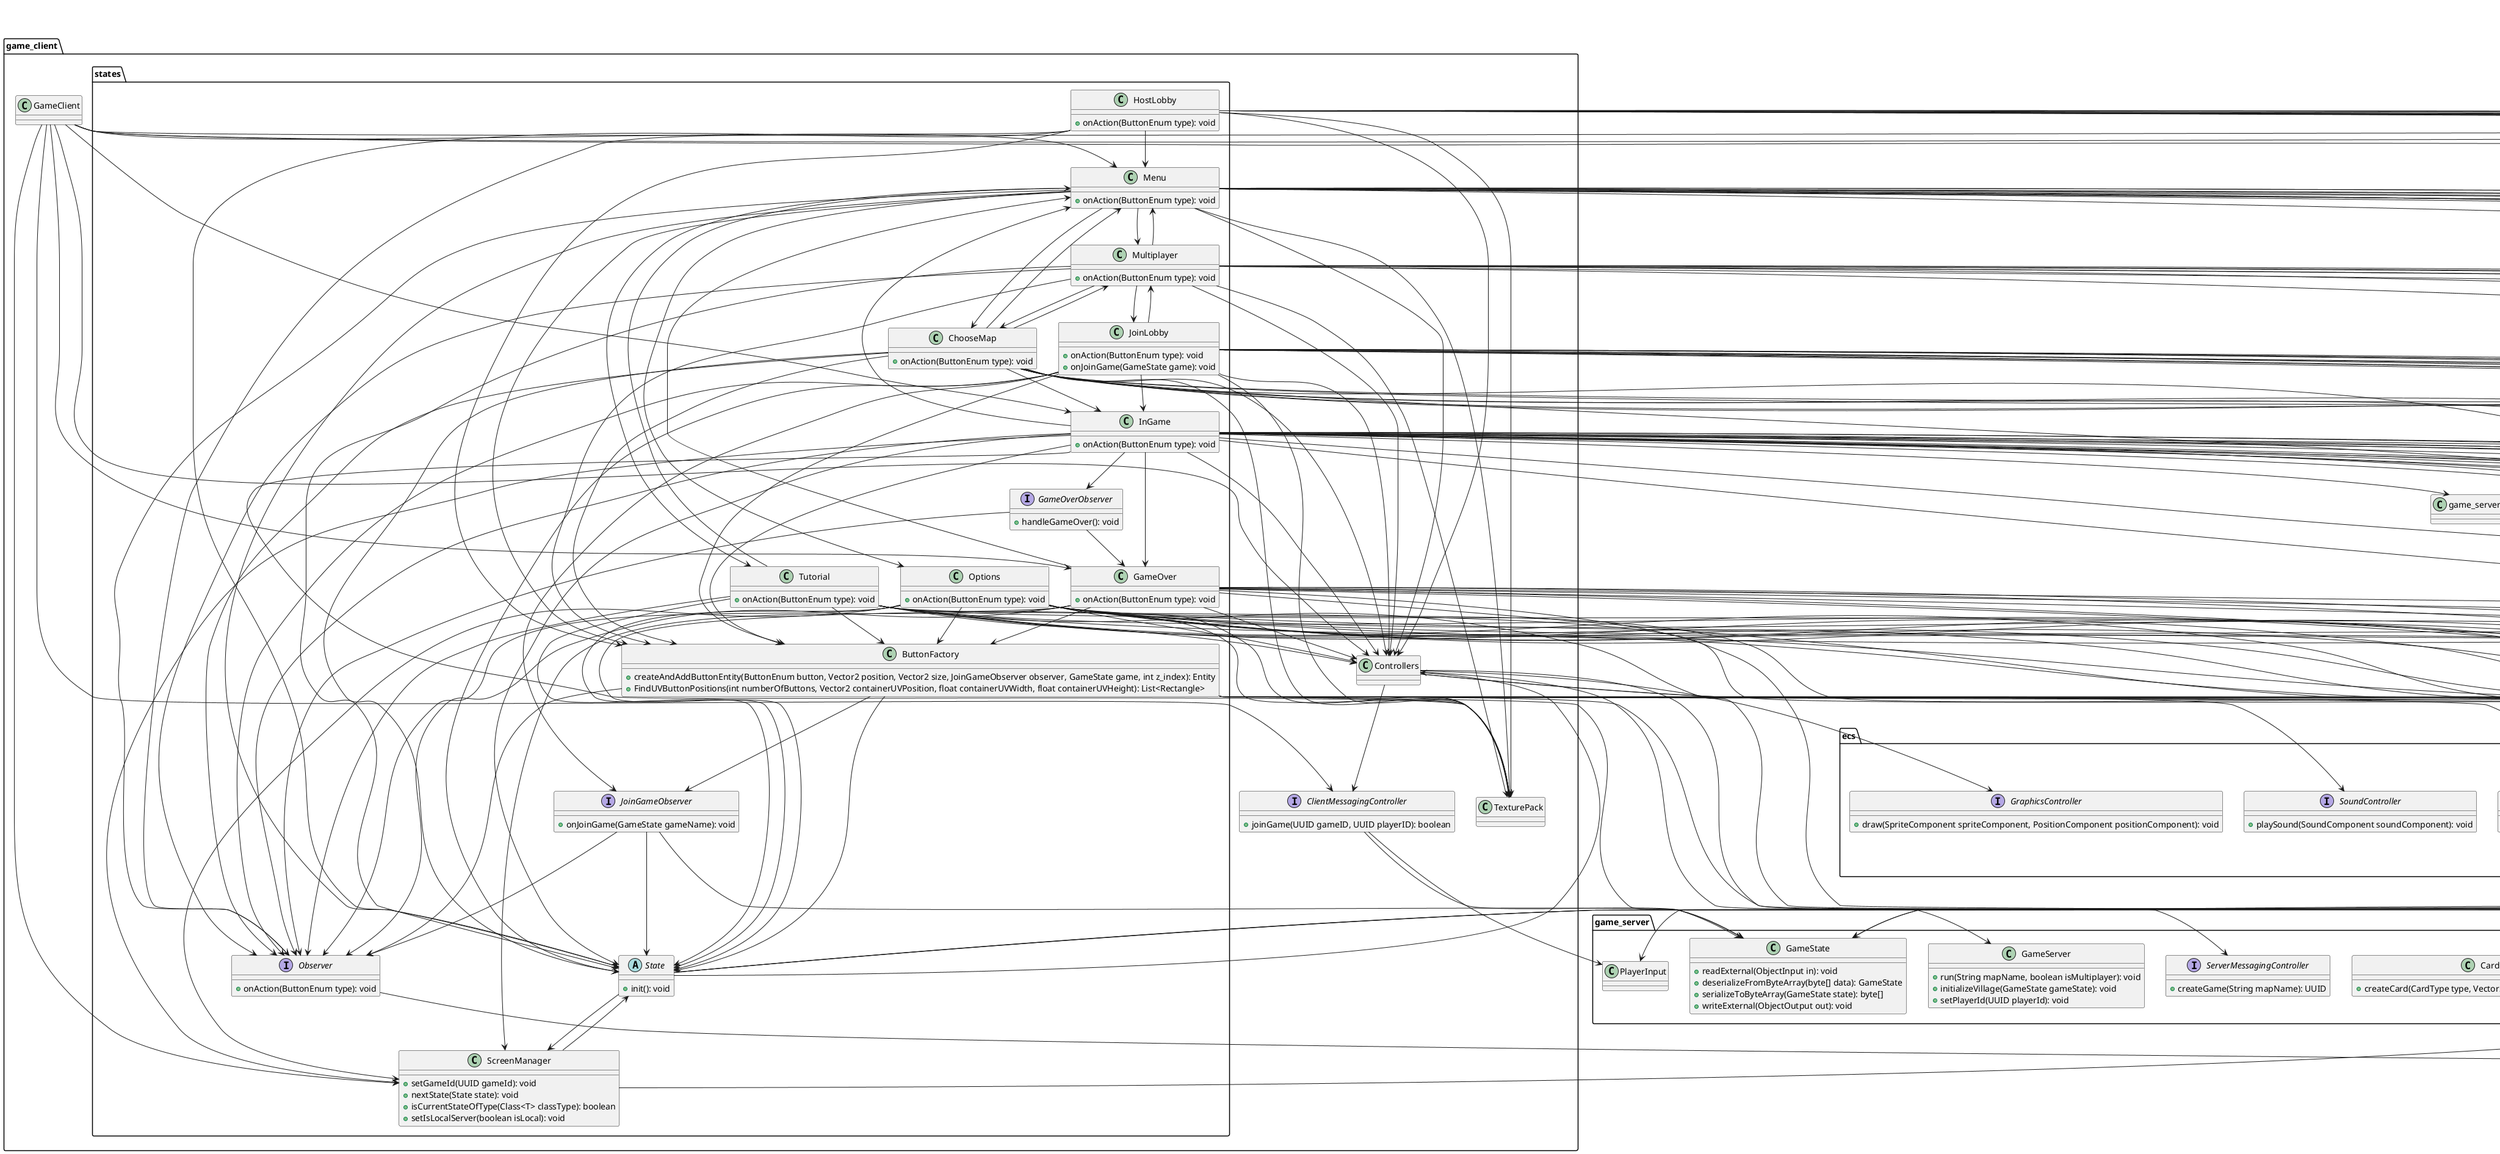 @startuml
package game_client.states {
	
	class "HostLobby" as game_clientstatesHostLobby {
		+onAction(ButtonEnum type): void 
	}
	
	class "Multiplayer" as game_clientstatesMultiplayer {
		+onAction(ButtonEnum type): void 
	}
	
	class "ChooseMap" as game_clientstatesChooseMap {
		+onAction(ButtonEnum type): void 
	}
	
	abstract class "State" as game_clientstatesState {
		+init(): void 
	}
	
	interface "Observer" as game_clientstatesObserver {
		+onAction(ButtonEnum type): void
	}
	
	class "GameOver" as game_clientstatesGameOver {
		+onAction(ButtonEnum type): void 
	}
	
	class "ButtonFactory" as game_clientstatesButtonFactory {
		+createAndAddButtonEntity(ButtonEnum button, Vector2 position, Vector2 size, JoinGameObserver observer, GameState game, int z_index): Entity 
		+FindUVButtonPositions(int numberOfButtons, Vector2 containerUVPosition, float containerUVWidth, float containerUVHeight): List<Rectangle> 
	}
	
	class "Menu" as game_clientstatesMenu {
		+onAction(ButtonEnum type): void 
	}
	
	interface "GameOverObserver" as game_clientstatesGameOverObserver {
		+handleGameOver(): void
	}
	
	class "ScreenManager" as game_clientstatesScreenManager {
		+setGameId(UUID gameId): void 
		+nextState(State state): void 
		+isCurrentStateOfType(Class<T> classType): boolean 
		+setIsLocalServer(boolean isLocal): void 
	}
	
	class "InGame" as game_clientstatesInGame {
		+onAction(ButtonEnum type): void 
	}
	
	class "JoinLobby" as game_clientstatesJoinLobby {
		+onAction(ButtonEnum type): void 
		+onJoinGame(GameState game): void 
	}
	
	class "Tutorial" as game_clientstatesTutorial {
		+onAction(ButtonEnum type): void 
	}
	
	interface "JoinGameObserver" as game_clientstatesJoinGameObserver {
		+onJoinGame(GameState gameName): void
	}
	
	class "Options" as game_clientstatesOptions {
		+onAction(ButtonEnum type): void 
	}
}
package game_client {
	
	class "Controllers" as game_clientControllers {
	}
	
	class "TexturePack" as game_clientTexturePack {
	}
	
	interface "ClientMessagingController" as game_clientClientMessagingController {
		+joinGame(UUID gameID, UUID playerID): boolean
	}
	
	class "GameClient" as game_clientGameClient {
	}
}
package ecs.components {
	
	class "PlacedCardComponent" as ecscomponentsPlacedCardComponent {
	}
	
	class "PositionComponent" as ecscomponentsPositionComponent {
	}
	
	class "ButtonComponent" as ecscomponentsButtonComponent {
	}
	
	class "SpriteComponent" as ecscomponentsSpriteComponent {
	}
	
	class "TextComponent" as ecscomponentsTextComponent {
		+setColor(Vector3 color): void 
	}
	
	class "SoundComponent" as ecscomponentsSoundComponent {
	}
	
	class "TileComponent" as ecscomponentsTileComponent {
		+setTile(Tile tile): void 
	}
}
package clock {
	
	class "Clock" as clockClock {
	}
}
package game_server {
	
	class "GameState" as game_serverGameState {
		+readExternal(ObjectInput in): void 
		+deserializeFromByteArray(byte[] data): GameState 
		+serializeToByteArray(GameState state): byte[] 
		+writeExternal(ObjectOutput out): void 
	}
	
	class "PlayerInput" as game_serverPlayerInput {
	}
	
	class "CardFactory" as game_serverCardFactory {
		+createCard(CardType type, Vector2 position, boolean placed): Entity 
	}
	
	class "AudioPack" as game_serverAudioPack {
	}
	
	class "GameServer" as game_serverGameServer {
		+run(String mapName, boolean isMultiplayer): void 
		+initializeVillage(GameState gameState): void 
		+setPlayerId(UUID playerId): void 
	}
	
	interface "ServerMessagingController" as game_serverServerMessagingController {
		+createGame(String mapName): UUID
	}
}
package ecs {
	
	class "ECSManager" as ecsECSManager {
		+removeLocalEntity(Entity entity): void 
		+removeRemoteEntity(Entity entity): void 
		+addSystem(System system): void 
		+update(float deltaTime): void 
		+addLocalEntity(Entity entity): void 
		+getOrDefaultComponentManager(Class<T> componentType): ComponentManager<T> 
		+addRemoteEntity(Entity entity): void 
	}
	
	class "Entity" as ecsEntity {
		+removeComponent(Class<T> componentType): void 
		+addComponent(Class<T> componentType, T component): void 
		+getComponent(Class<T> componentType): Optional<T> 
		+equals(Object object): boolean 
	}
	
	interface "GraphicsController" as ecsGraphicsController {
		+draw(SpriteComponent spriteComponent, PositionComponent positionComponent): void
	}
	
	interface "InputController" as ecsInputController {
		+onTouch(Consumer<TouchLocation> onTouch): void
	}
	
	interface "SoundController" as ecsSoundController {
		+playSound(SoundComponent soundComponent): void
	}
	
	class "ComponentManager" as ecsComponentManager {
		+addComponent(Entity entity, T component): void 
		+removeComponent(Entity entity): void 
		+getComponent(Entity entity): Optional<T> 
	}
}
package ecs.systems {
	
	class "InputSystem" as ecssystemsInputSystem {
		+onTouch(TouchLocation touchLocation): void 
		+update(Set<Entity> entities, float deltaTime): void 
		+onRelease(TouchLocation touchLocation): void 
	}
	
	class "AudioSystem" as ecssystemsAudioSystem {
		+update(Set<Entity> entities, float deltaTime): void 
	}
	
	class "MovementSystem" as ecssystemsMovementSystem {
		+update(Set<Entity> entities, float deltaTime): void 
	}
	
	class "RenderingSystem" as ecssystemsRenderingSystem {
		+compare(Pair<TextComponent, PositionComponent> s1, Pair<TextComponent, PositionComponent> s2): int 
		+update(Set<Entity> entities, float deltaTime): void 
	}
	
	class "GameOverSystem" as ecssystemsGameOverSystem {
		+update(Set<Entity> entities, float deltaTime): void 
	}
}
package math {
	
	class "Vector2" as mathVector2 {
		+add(Vector2 vector): Vector2 
		+scl(float scalar): Vector2 
		+set(Vector2 vector): void 
		+sub(Vector2 vector): Vector2 
		+dst(float x1, float y1, float x2, float y2): float 
		+dot(Vector2 vector): float 
	}
	
	class "Rectangle" as mathRectangle {
		+setSize(float width, float height): Rectangle 
		+overlaps(Rectangle rectangle): boolean 
		+setY(float y): Rectangle 
		+setPosition(Vector2 vector): Rectangle 
		+setX(float x): Rectangle 
		+contains(Rectangle rectangle): boolean 
		+equals(Object object): boolean 
		+set(Rectangle rectangle): void 
		+setCenter(Vector2 vector): Rectangle 
		+getCenter(Vector2 vector): Vector2 
		+merge(Rectangle rectangle, Vector2 vector, Vector2 vector2, Rectangle rectangle2, Vector2 vector3, Vector2 vector4, Vector2 vector5, Vector2 vector6): Rectangle 
	}
	
	class "Vector3" as mathVector3 {
	}
}
game_clientstatesState --> ecsECSManager
game_clientstatesState --> game_clientControllers
game_clientstatesState --> ecsEntity
game_clientstatesState --> mathVector2
game_clientstatesState --> game_clientstatesScreenManager
game_clientstatesJoinLobby --> ecscomponentsTextComponent
game_clientstatesJoinLobby --> ecsEntity
game_clientstatesJoinLobby --> game_clientstatesButtonFactory
game_clientstatesJoinLobby --> game_clientstatesState
game_clientstatesJoinLobby --> ecssystemsInputSystem
game_clientstatesJoinLobby --> ecsECSManager
game_clientstatesJoinLobby --> game_clientstatesJoinGameObserver
game_clientstatesJoinLobby --> ecscomponentsSpriteComponent
game_clientstatesJoinLobby --> game_clientTexturePack
game_clientstatesJoinLobby --> game_clientstatesMultiplayer
game_clientstatesJoinLobby --> ecssystemsRenderingSystem
game_clientstatesJoinLobby --> ecscomponentsButtonComponentButtonEnum
game_clientstatesJoinLobby --> ecscomponentsPositionComponent
game_clientstatesJoinLobby --> game_clientControllers
game_clientstatesJoinLobby --> mathVector2
game_clientstatesJoinLobby --> game_serverGameState
game_clientstatesJoinLobby --> game_clientstatesInGame
game_clientstatesJoinLobby --> game_clientstatesObserver
game_clientstatesGameOver --> ecscomponentsTextComponent
game_clientstatesGameOver --> ecsEntity
game_clientstatesGameOver --> ecscomponentsButtonComponentButtonEnum
game_clientstatesGameOver --> game_clientstatesButtonFactory
game_clientstatesGameOver --> game_clientstatesState
game_clientstatesGameOver --> game_clientstatesObserver
game_clientstatesGameOver --> mathVector2
game_clientstatesGameOver --> game_clientstatesMenu
game_clientstatesGameOver --> ecssystemsInputSystem
game_clientstatesGameOver --> mathVector3
game_clientstatesGameOver --> ecsECSManager
game_clientstatesGameOver --> ecscomponentsPositionComponent
game_clientstatesGameOver --> game_clientControllers
game_clientstatesGameOver --> ecssystemsRenderingSystem
game_clientstatesGameOver --> game_clientstatesScreenManager
game_clientClientMessagingController --> game_serverPlayerInput
game_clientClientMessagingController --> game_serverGameState
game_clientstatesMultiplayer --> game_clientstatesState
game_clientstatesMultiplayer --> mathVector2
game_clientstatesMultiplayer --> game_clientstatesChooseMap
game_clientstatesMultiplayer --> game_clientstatesMenu
game_clientstatesMultiplayer --> game_clientstatesJoinLobby
game_clientstatesMultiplayer --> ecsEntity
game_clientstatesMultiplayer --> game_clientstatesButtonFactory
game_clientstatesMultiplayer --> game_clientTexturePack
game_clientstatesMultiplayer --> ecscomponentsSpriteComponent
game_clientstatesMultiplayer --> ecssystemsInputSystem
game_clientstatesMultiplayer --> ecssystemsRenderingSystem
game_clientstatesMultiplayer --> game_clientstatesObserver
game_clientstatesMultiplayer --> ecsECSManager
game_clientstatesMultiplayer --> ecscomponentsButtonComponentButtonEnum
game_clientstatesMultiplayer --> game_clientControllers
game_clientstatesMultiplayer --> ecscomponentsPositionComponent
game_clientControllers --> ecsSoundController
game_clientControllers --> ecsGraphicsController
game_clientControllers --> ecsInputController
game_clientControllers --> game_serverGameServer
game_clientControllers --> game_serverServerMessagingController
game_clientControllers --> game_clientClientMessagingController
game_clientstatesButtonFactory --> ecscomponentsButtonComponent
game_clientstatesButtonFactory --> game_clientstatesState
game_clientstatesButtonFactory --> game_clientstatesObserver
game_clientstatesButtonFactory --> game_clientTexturePack
game_clientstatesButtonFactory --> game_serverGameState
game_clientstatesButtonFactory --> ecscomponentsButtonComponentButtonEnum
game_clientstatesButtonFactory --> mathRectangle
game_clientstatesButtonFactory --> game_clientstatesJoinGameObserver
game_clientstatesButtonFactory --> mathVector2
game_clientstatesButtonFactory --> ecscomponentsPositionComponent
game_clientstatesButtonFactory --> ecsECSManager
game_clientstatesButtonFactory --> ecsEntity
game_clientstatesButtonFactory --> ecscomponentsSpriteComponent
game_clientstatesGameOverObserver --> game_clientstatesObserver
game_clientstatesGameOverObserver --> game_clientstatesGameOver
game_clientstatesJoinGameObserver --> game_clientstatesState
game_clientstatesJoinGameObserver --> game_clientstatesObserver
game_clientstatesJoinGameObserver --> game_serverGameState
game_clientstatesObserver --> ecscomponentsButtonComponentButtonEnum
game_clientstatesChooseMap --> ecssystemsRenderingSystem
game_clientstatesChooseMap --> ecsECSManager
game_clientstatesChooseMap --> ecsEntity
game_clientstatesChooseMap --> ecscomponentsPositionComponent
game_clientstatesChooseMap --> ecscomponentsSpriteComponent
game_clientstatesChooseMap --> game_clientstatesMenu
game_clientstatesChooseMap --> game_clientControllers
game_clientstatesChooseMap --> mathVector2
game_clientstatesChooseMap --> game_clientstatesButtonFactory
game_clientstatesChooseMap --> game_clientstatesMultiplayer
game_clientstatesChooseMap --> game_clientTexturePack
game_clientstatesChooseMap --> game_clientstatesState
game_clientstatesChooseMap --> ecssystemsInputSystem
game_clientstatesChooseMap --> ecscomponentsButtonComponentButtonEnum
game_clientstatesChooseMap --> game_clientstatesInGame
game_clientstatesChooseMap --> game_clientstatesObserver
game_clientGameClient --> game_clientControllers
game_clientGameClient --> ecsECSManager
game_clientGameClient --> game_clientClientMessagingController
game_clientGameClient --> game_serverGameState
game_clientGameClient --> game_clientstatesGameOver
game_clientGameClient --> game_clientstatesInGame
game_clientGameClient --> clockClock
game_clientGameClient --> game_clientstatesMenu
game_clientGameClient --> game_clientstatesScreenManager
game_clientstatesMenu --> ecsECSManager
game_clientstatesMenu --> mathVector2
game_clientstatesMenu --> ecscomponentsPositionComponent
game_clientstatesMenu --> game_clientstatesState
game_clientstatesMenu --> game_clientstatesButtonFactory
game_clientstatesMenu --> game_clientstatesChooseMap
game_clientstatesMenu --> ecsComponentManager
game_clientstatesMenu --> ecscomponentsSpriteComponent
game_clientstatesMenu --> ecssystemsRenderingSystem
game_clientstatesMenu --> game_clientstatesObserver
game_clientstatesMenu --> game_clientstatesTutorial
game_clientstatesMenu --> ecssystemsInputSystem
game_clientstatesMenu --> ecscomponentsSoundComponent
game_clientstatesMenu --> ecsEntity
game_clientstatesMenu --> ecscomponentsButtonComponentButtonEnum
game_clientstatesMenu --> game_clientTexturePack
game_clientstatesMenu --> game_clientstatesMultiplayer
game_clientstatesMenu --> game_clientControllers
game_clientstatesMenu --> game_clientstatesOptions
game_clientstatesMenu --> ecssystemsAudioSystem
game_clientstatesMenu --> game_serverAudioPack
game_clientstatesTutorial --> ecsEntity
game_clientstatesTutorial --> game_clientstatesState
game_clientstatesTutorial --> ecscomponentsTextComponent
game_clientstatesTutorial --> ecscomponentsPositionComponent
game_clientstatesTutorial --> game_clientTexturePack
game_clientstatesTutorial --> ecsECSManager
game_clientstatesTutorial --> ecscomponentsButtonComponentButtonEnum
game_clientstatesTutorial --> ecssystemsRenderingSystem
game_clientstatesTutorial --> game_clientstatesMenu
game_clientstatesTutorial --> mathVector2
game_clientstatesTutorial --> ecssystemsInputSystem
game_clientstatesTutorial --> ecscomponentsSpriteComponent
game_clientstatesTutorial --> game_clientstatesButtonFactory
game_clientstatesTutorial --> game_clientstatesObserver
game_clientstatesTutorial --> game_clientControllers
game_clientstatesInGame --> game_clientstatesButtonFactory
game_clientstatesInGame --> ecsEntity
game_clientstatesInGame --> ecssystemsMovementSystem
game_clientstatesInGame --> ecscomponentsPositionComponent
game_clientstatesInGame --> ecscomponentsButtonComponent
game_clientstatesInGame --> ecscomponentsSoundComponent
game_clientstatesInGame --> ecssystemsAudioSystem
game_clientstatesInGame --> ecssystemsInputSystem
game_clientstatesInGame --> game_clientstatesObserver
game_clientstatesInGame --> ecscomponentsTileComponent
game_clientstatesInGame --> ecsComponentManager
game_clientstatesInGame --> ecscomponentsButtonComponentButtonEnum
game_clientstatesInGame --> game_clientstatesScreenManager
game_clientstatesInGame --> game_clientstatesMenu
game_clientstatesInGame --> game_clientstatesGameOverObserver
game_clientstatesInGame --> game_serverCardFactoryCardType
game_clientstatesInGame --> game_clientControllers
game_clientstatesInGame --> game_clientstatesState
game_clientstatesInGame --> ecssystemsGameOverSystem
game_clientstatesInGame --> game_clientstatesGameOver
game_clientstatesInGame --> ecscomponentsPlacedCardComponent
game_clientstatesInGame --> ecscomponentsSpriteComponent
game_clientstatesInGame --> game_serverCardFactory
game_clientstatesInGame --> ecsECSManager
game_clientstatesInGame --> ecssystemsRenderingSystem
game_clientstatesInGame --> game_clientTexturePack
game_clientstatesInGame --> game_serverPlayerInput
game_clientstatesInGame --> mathVector2
game_clientstatesOptions --> ecsECSManager
game_clientstatesOptions --> game_clientstatesButtonFactory
game_clientstatesOptions --> game_clientControllers
game_clientstatesOptions --> ecssystemsInputSystem
game_clientstatesOptions --> ecscomponentsSpriteComponent
game_clientstatesOptions --> mathVector2
game_clientstatesOptions --> ecscomponentsTextComponent
game_clientstatesOptions --> game_clientTexturePack
game_clientstatesOptions --> game_clientstatesScreenManager
game_clientstatesOptions --> game_clientstatesObserver
game_clientstatesOptions --> ecscomponentsButtonComponentButtonEnum
game_clientstatesOptions --> ecscomponentsPositionComponent
game_clientstatesOptions --> game_clientstatesState
game_clientstatesOptions --> ecsComponentManager
game_clientstatesOptions --> ecsEntity
game_clientstatesOptions --> ecssystemsRenderingSystem
game_clientstatesHostLobby --> ecscomponentsButtonComponentButtonEnum
game_clientstatesHostLobby --> ecssystemsRenderingSystem
game_clientstatesHostLobby --> game_clientstatesButtonFactory
game_clientstatesHostLobby --> game_clientTexturePack
game_clientstatesHostLobby --> ecsECSManager
game_clientstatesHostLobby --> game_clientstatesState
game_clientstatesHostLobby --> ecssystemsInputSystem
game_clientstatesHostLobby --> mathRectangle
game_clientstatesHostLobby --> game_clientstatesObserver
game_clientstatesHostLobby --> ecscomponentsTextComponent
game_clientstatesHostLobby --> game_clientControllers
game_clientstatesHostLobby --> ecscomponentsSpriteComponent
game_clientstatesHostLobby --> ecscomponentsPositionComponent
game_clientstatesHostLobby --> game_clientstatesMenu
game_clientstatesHostLobby --> ecsEntity
game_clientstatesHostLobby --> mathVector2
game_clientstatesScreenManager --> game_clientstatesState
game_clientstatesScreenManager --> ecsECSManager
@enduml